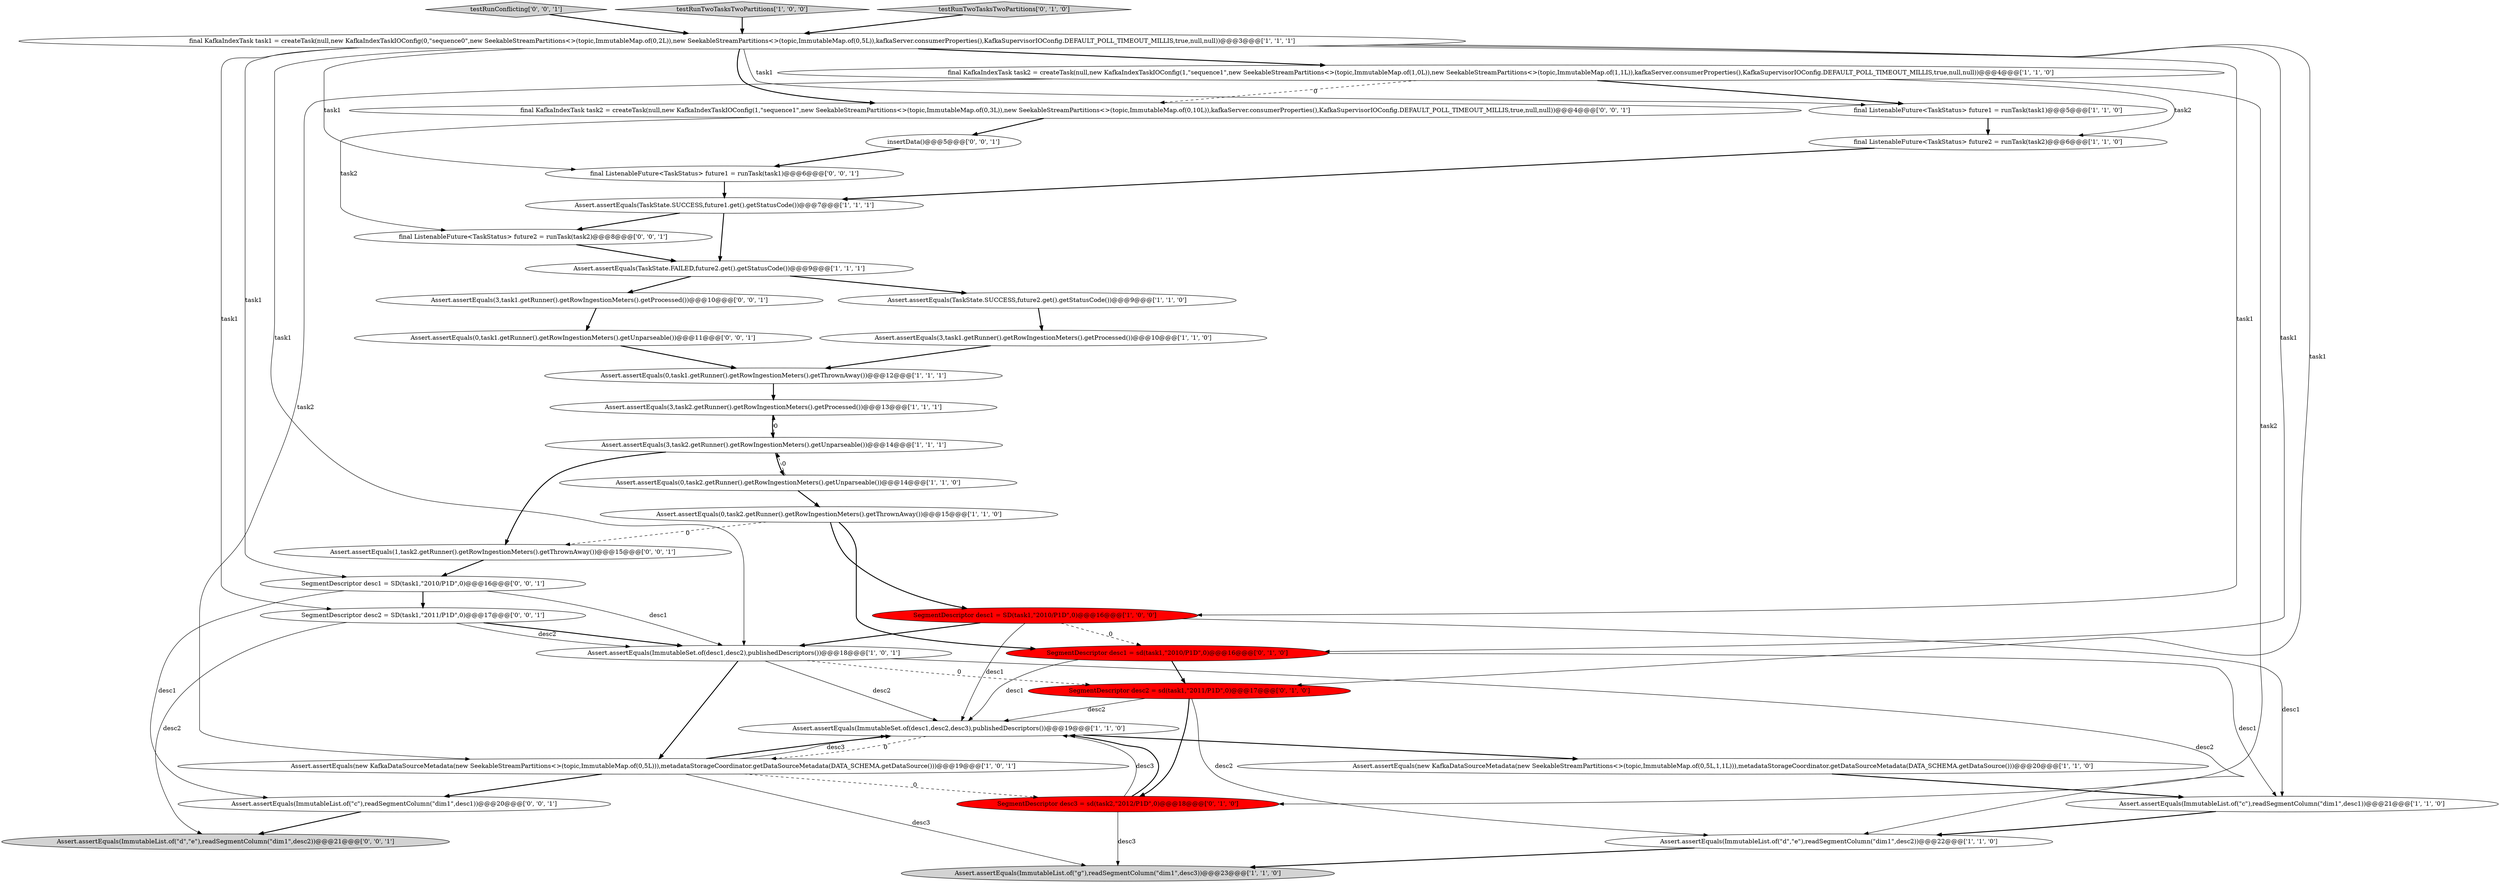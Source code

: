 digraph {
18 [style = filled, label = "final ListenableFuture<TaskStatus> future2 = runTask(task2)@@@6@@@['1', '1', '0']", fillcolor = white, shape = ellipse image = "AAA0AAABBB1BBB"];
36 [style = filled, label = "testRunConflicting['0', '0', '1']", fillcolor = lightgray, shape = diamond image = "AAA0AAABBB3BBB"];
5 [style = filled, label = "Assert.assertEquals(ImmutableSet.of(desc1,desc2),publishedDescriptors())@@@18@@@['1', '0', '1']", fillcolor = white, shape = ellipse image = "AAA0AAABBB1BBB"];
8 [style = filled, label = "final KafkaIndexTask task1 = createTask(null,new KafkaIndexTaskIOConfig(0,\"sequence0\",new SeekableStreamPartitions<>(topic,ImmutableMap.of(0,2L)),new SeekableStreamPartitions<>(topic,ImmutableMap.of(0,5L)),kafkaServer.consumerProperties(),KafkaSupervisorIOConfig.DEFAULT_POLL_TIMEOUT_MILLIS,true,null,null))@@@3@@@['1', '1', '1']", fillcolor = white, shape = ellipse image = "AAA0AAABBB1BBB"];
31 [style = filled, label = "Assert.assertEquals(ImmutableList.of(\"d\",\"e\"),readSegmentColumn(\"dim1\",desc2))@@@21@@@['0', '0', '1']", fillcolor = lightgray, shape = ellipse image = "AAA0AAABBB3BBB"];
34 [style = filled, label = "Assert.assertEquals(3,task1.getRunner().getRowIngestionMeters().getProcessed())@@@10@@@['0', '0', '1']", fillcolor = white, shape = ellipse image = "AAA0AAABBB3BBB"];
35 [style = filled, label = "SegmentDescriptor desc2 = SD(task1,\"2011/P1D\",0)@@@17@@@['0', '0', '1']", fillcolor = white, shape = ellipse image = "AAA0AAABBB3BBB"];
13 [style = filled, label = "Assert.assertEquals(new KafkaDataSourceMetadata(new SeekableStreamPartitions<>(topic,ImmutableMap.of(0,5L,1,1L))),metadataStorageCoordinator.getDataSourceMetadata(DATA_SCHEMA.getDataSource()))@@@20@@@['1', '1', '0']", fillcolor = white, shape = ellipse image = "AAA0AAABBB1BBB"];
21 [style = filled, label = "Assert.assertEquals(TaskState.SUCCESS,future2.get().getStatusCode())@@@9@@@['1', '1', '0']", fillcolor = white, shape = ellipse image = "AAA0AAABBB1BBB"];
26 [style = filled, label = "final KafkaIndexTask task2 = createTask(null,new KafkaIndexTaskIOConfig(1,\"sequence1\",new SeekableStreamPartitions<>(topic,ImmutableMap.of(0,3L)),new SeekableStreamPartitions<>(topic,ImmutableMap.of(0,10L)),kafkaServer.consumerProperties(),KafkaSupervisorIOConfig.DEFAULT_POLL_TIMEOUT_MILLIS,true,null,null))@@@4@@@['0', '0', '1']", fillcolor = white, shape = ellipse image = "AAA0AAABBB3BBB"];
14 [style = filled, label = "final KafkaIndexTask task2 = createTask(null,new KafkaIndexTaskIOConfig(1,\"sequence1\",new SeekableStreamPartitions<>(topic,ImmutableMap.of(1,0L)),new SeekableStreamPartitions<>(topic,ImmutableMap.of(1,1L)),kafkaServer.consumerProperties(),KafkaSupervisorIOConfig.DEFAULT_POLL_TIMEOUT_MILLIS,true,null,null))@@@4@@@['1', '1', '0']", fillcolor = white, shape = ellipse image = "AAA0AAABBB1BBB"];
2 [style = filled, label = "testRunTwoTasksTwoPartitions['1', '0', '0']", fillcolor = lightgray, shape = diamond image = "AAA0AAABBB1BBB"];
0 [style = filled, label = "Assert.assertEquals(0,task1.getRunner().getRowIngestionMeters().getThrownAway())@@@12@@@['1', '1', '1']", fillcolor = white, shape = ellipse image = "AAA0AAABBB1BBB"];
28 [style = filled, label = "insertData()@@@5@@@['0', '0', '1']", fillcolor = white, shape = ellipse image = "AAA0AAABBB3BBB"];
15 [style = filled, label = "Assert.assertEquals(ImmutableList.of(\"d\",\"e\"),readSegmentColumn(\"dim1\",desc2))@@@22@@@['1', '1', '0']", fillcolor = white, shape = ellipse image = "AAA0AAABBB1BBB"];
30 [style = filled, label = "Assert.assertEquals(ImmutableList.of(\"c\"),readSegmentColumn(\"dim1\",desc1))@@@20@@@['0', '0', '1']", fillcolor = white, shape = ellipse image = "AAA0AAABBB3BBB"];
37 [style = filled, label = "Assert.assertEquals(1,task2.getRunner().getRowIngestionMeters().getThrownAway())@@@15@@@['0', '0', '1']", fillcolor = white, shape = ellipse image = "AAA0AAABBB3BBB"];
27 [style = filled, label = "Assert.assertEquals(0,task1.getRunner().getRowIngestionMeters().getUnparseable())@@@11@@@['0', '0', '1']", fillcolor = white, shape = ellipse image = "AAA0AAABBB3BBB"];
20 [style = filled, label = "SegmentDescriptor desc1 = SD(task1,\"2010/P1D\",0)@@@16@@@['1', '0', '0']", fillcolor = red, shape = ellipse image = "AAA1AAABBB1BBB"];
24 [style = filled, label = "testRunTwoTasksTwoPartitions['0', '1', '0']", fillcolor = lightgray, shape = diamond image = "AAA0AAABBB2BBB"];
22 [style = filled, label = "SegmentDescriptor desc2 = sd(task1,\"2011/P1D\",0)@@@17@@@['0', '1', '0']", fillcolor = red, shape = ellipse image = "AAA1AAABBB2BBB"];
29 [style = filled, label = "final ListenableFuture<TaskStatus> future1 = runTask(task1)@@@6@@@['0', '0', '1']", fillcolor = white, shape = ellipse image = "AAA0AAABBB3BBB"];
10 [style = filled, label = "Assert.assertEquals(new KafkaDataSourceMetadata(new SeekableStreamPartitions<>(topic,ImmutableMap.of(0,5L))),metadataStorageCoordinator.getDataSourceMetadata(DATA_SCHEMA.getDataSource()))@@@19@@@['1', '0', '1']", fillcolor = white, shape = ellipse image = "AAA0AAABBB1BBB"];
9 [style = filled, label = "Assert.assertEquals(0,task2.getRunner().getRowIngestionMeters().getUnparseable())@@@14@@@['1', '1', '0']", fillcolor = white, shape = ellipse image = "AAA0AAABBB1BBB"];
1 [style = filled, label = "Assert.assertEquals(3,task1.getRunner().getRowIngestionMeters().getProcessed())@@@10@@@['1', '1', '0']", fillcolor = white, shape = ellipse image = "AAA0AAABBB1BBB"];
12 [style = filled, label = "Assert.assertEquals(TaskState.FAILED,future2.get().getStatusCode())@@@9@@@['1', '1', '1']", fillcolor = white, shape = ellipse image = "AAA0AAABBB1BBB"];
25 [style = filled, label = "SegmentDescriptor desc1 = sd(task1,\"2010/P1D\",0)@@@16@@@['0', '1', '0']", fillcolor = red, shape = ellipse image = "AAA1AAABBB2BBB"];
19 [style = filled, label = "Assert.assertEquals(3,task2.getRunner().getRowIngestionMeters().getProcessed())@@@13@@@['1', '1', '1']", fillcolor = white, shape = ellipse image = "AAA0AAABBB1BBB"];
32 [style = filled, label = "final ListenableFuture<TaskStatus> future2 = runTask(task2)@@@8@@@['0', '0', '1']", fillcolor = white, shape = ellipse image = "AAA0AAABBB3BBB"];
17 [style = filled, label = "Assert.assertEquals(ImmutableSet.of(desc1,desc2,desc3),publishedDescriptors())@@@19@@@['1', '1', '0']", fillcolor = white, shape = ellipse image = "AAA0AAABBB1BBB"];
23 [style = filled, label = "SegmentDescriptor desc3 = sd(task2,\"2012/P1D\",0)@@@18@@@['0', '1', '0']", fillcolor = red, shape = ellipse image = "AAA1AAABBB2BBB"];
4 [style = filled, label = "Assert.assertEquals(ImmutableList.of(\"c\"),readSegmentColumn(\"dim1\",desc1))@@@21@@@['1', '1', '0']", fillcolor = white, shape = ellipse image = "AAA0AAABBB1BBB"];
16 [style = filled, label = "Assert.assertEquals(3,task2.getRunner().getRowIngestionMeters().getUnparseable())@@@14@@@['1', '1', '1']", fillcolor = white, shape = ellipse image = "AAA0AAABBB1BBB"];
3 [style = filled, label = "final ListenableFuture<TaskStatus> future1 = runTask(task1)@@@5@@@['1', '1', '0']", fillcolor = white, shape = ellipse image = "AAA0AAABBB1BBB"];
7 [style = filled, label = "Assert.assertEquals(ImmutableList.of(\"g\"),readSegmentColumn(\"dim1\",desc3))@@@23@@@['1', '1', '0']", fillcolor = lightgray, shape = ellipse image = "AAA0AAABBB1BBB"];
33 [style = filled, label = "SegmentDescriptor desc1 = SD(task1,\"2010/P1D\",0)@@@16@@@['0', '0', '1']", fillcolor = white, shape = ellipse image = "AAA0AAABBB3BBB"];
6 [style = filled, label = "Assert.assertEquals(0,task2.getRunner().getRowIngestionMeters().getThrownAway())@@@15@@@['1', '1', '0']", fillcolor = white, shape = ellipse image = "AAA0AAABBB1BBB"];
11 [style = filled, label = "Assert.assertEquals(TaskState.SUCCESS,future1.get().getStatusCode())@@@7@@@['1', '1', '1']", fillcolor = white, shape = ellipse image = "AAA0AAABBB1BBB"];
33->30 [style = solid, label="desc1"];
14->3 [style = bold, label=""];
5->10 [style = bold, label=""];
28->29 [style = bold, label=""];
8->29 [style = solid, label="task1"];
14->18 [style = solid, label="task2"];
16->37 [style = bold, label=""];
33->35 [style = bold, label=""];
33->5 [style = solid, label="desc1"];
9->16 [style = dashed, label="0"];
15->7 [style = bold, label=""];
25->22 [style = bold, label=""];
27->0 [style = bold, label=""];
8->22 [style = solid, label="task1"];
16->19 [style = dashed, label="0"];
0->19 [style = bold, label=""];
12->21 [style = bold, label=""];
32->12 [style = bold, label=""];
6->25 [style = bold, label=""];
5->17 [style = solid, label="desc2"];
5->15 [style = solid, label="desc2"];
18->11 [style = bold, label=""];
4->15 [style = bold, label=""];
8->14 [style = bold, label=""];
25->4 [style = solid, label="desc1"];
8->26 [style = bold, label=""];
12->34 [style = bold, label=""];
11->12 [style = bold, label=""];
10->17 [style = bold, label=""];
11->32 [style = bold, label=""];
1->0 [style = bold, label=""];
23->7 [style = solid, label="desc3"];
35->5 [style = solid, label="desc2"];
8->3 [style = solid, label="task1"];
10->7 [style = solid, label="desc3"];
6->37 [style = dashed, label="0"];
8->5 [style = solid, label="task1"];
22->23 [style = bold, label=""];
35->31 [style = solid, label="desc2"];
8->25 [style = solid, label="task1"];
14->26 [style = dashed, label="0"];
9->6 [style = bold, label=""];
20->5 [style = bold, label=""];
19->16 [style = bold, label=""];
3->18 [style = bold, label=""];
14->10 [style = solid, label="task2"];
6->20 [style = bold, label=""];
35->5 [style = bold, label=""];
29->11 [style = bold, label=""];
8->33 [style = solid, label="task1"];
26->32 [style = solid, label="task2"];
20->25 [style = dashed, label="0"];
30->31 [style = bold, label=""];
21->1 [style = bold, label=""];
8->20 [style = solid, label="task1"];
25->17 [style = solid, label="desc1"];
23->17 [style = solid, label="desc3"];
36->8 [style = bold, label=""];
8->35 [style = solid, label="task1"];
23->17 [style = bold, label=""];
17->13 [style = bold, label=""];
17->10 [style = dashed, label="0"];
26->28 [style = bold, label=""];
20->17 [style = solid, label="desc1"];
24->8 [style = bold, label=""];
10->17 [style = solid, label="desc3"];
37->33 [style = bold, label=""];
22->15 [style = solid, label="desc2"];
14->23 [style = solid, label="task2"];
22->17 [style = solid, label="desc2"];
10->23 [style = dashed, label="0"];
10->30 [style = bold, label=""];
16->9 [style = bold, label=""];
20->4 [style = solid, label="desc1"];
2->8 [style = bold, label=""];
34->27 [style = bold, label=""];
13->4 [style = bold, label=""];
5->22 [style = dashed, label="0"];
}
